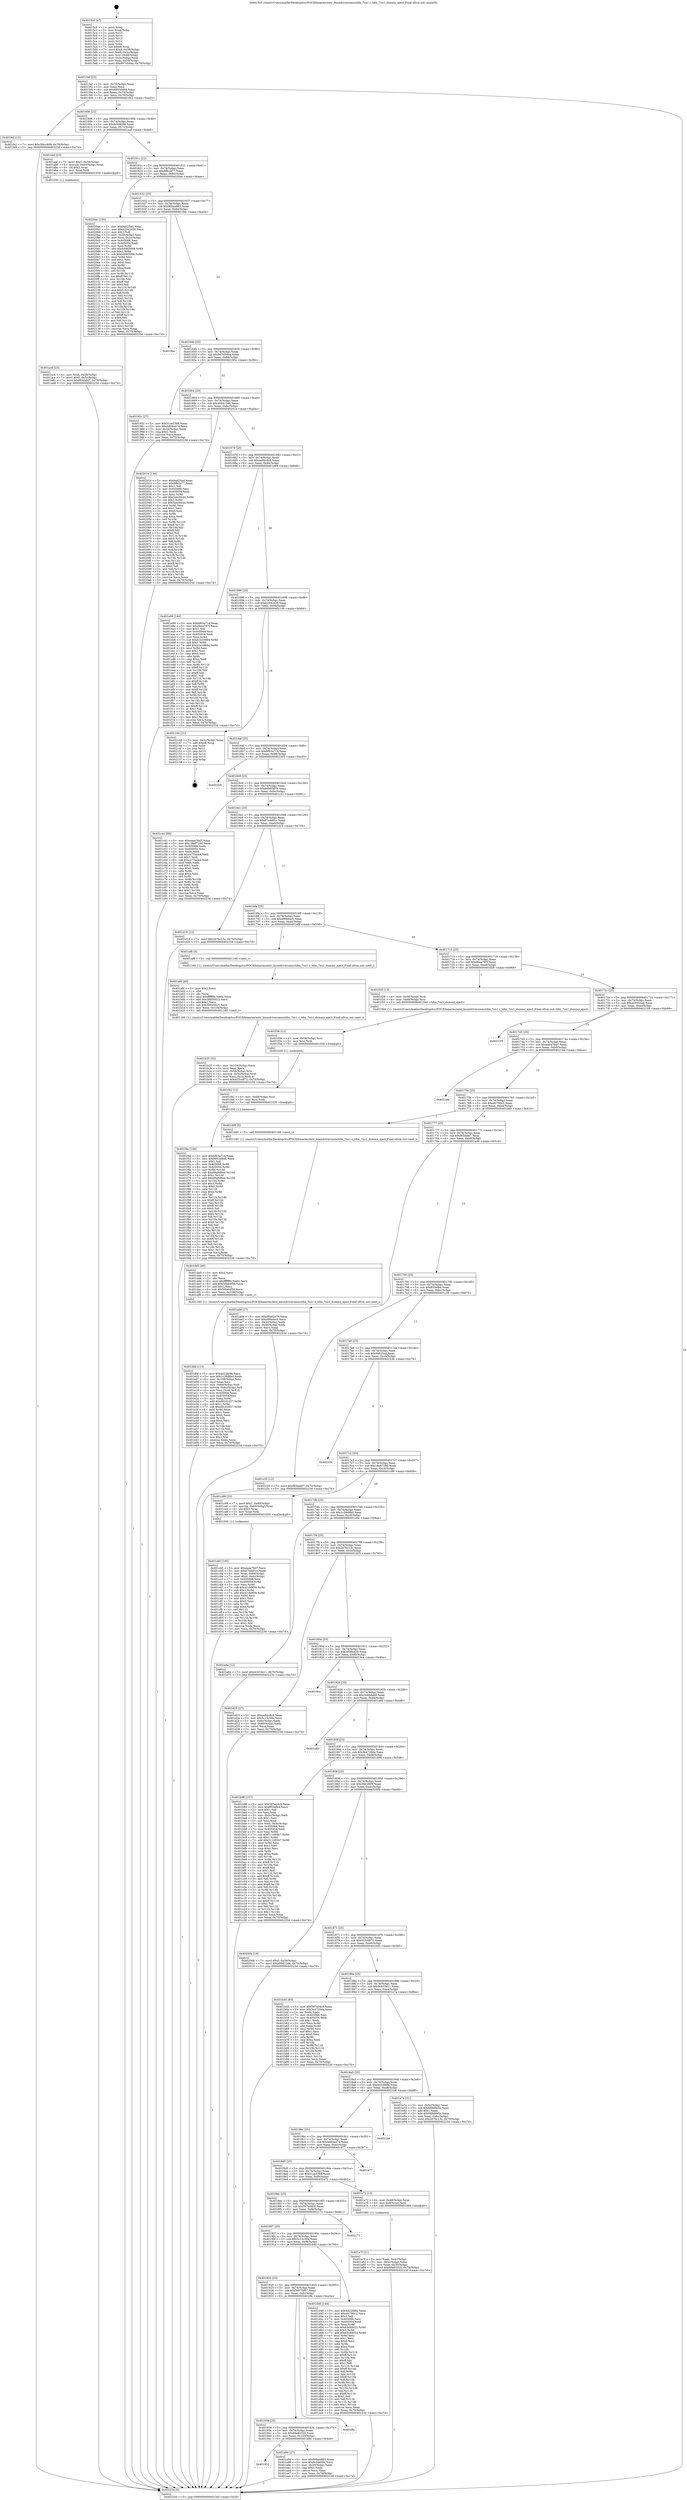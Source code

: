 digraph "0x4015c0" {
  label = "0x4015c0 (/mnt/c/Users/mathe/Desktop/tcc/POCII/binaries/extr_linuxdriversmisctifm_7xx1.c_tifm_7xx1_dummy_eject_Final-ollvm.out::main(0))"
  labelloc = "t"
  node[shape=record]

  Entry [label="",width=0.3,height=0.3,shape=circle,fillcolor=black,style=filled]
  "0x4015ef" [label="{
     0x4015ef [23]\l
     | [instrs]\l
     &nbsp;&nbsp;0x4015ef \<+3\>: mov -0x70(%rbp),%eax\l
     &nbsp;&nbsp;0x4015f2 \<+2\>: mov %eax,%ecx\l
     &nbsp;&nbsp;0x4015f4 \<+6\>: sub $0x8953d468,%ecx\l
     &nbsp;&nbsp;0x4015fa \<+3\>: mov %eax,-0x74(%rbp)\l
     &nbsp;&nbsp;0x4015fd \<+3\>: mov %ecx,-0x78(%rbp)\l
     &nbsp;&nbsp;0x401600 \<+6\>: je 0000000000401fe2 \<main+0xa22\>\l
  }"]
  "0x401fe2" [label="{
     0x401fe2 [12]\l
     | [instrs]\l
     &nbsp;&nbsp;0x401fe2 \<+7\>: movl $0x3fdcc809,-0x70(%rbp)\l
     &nbsp;&nbsp;0x401fe9 \<+5\>: jmp 000000000040223d \<main+0xc7d\>\l
  }"]
  "0x401606" [label="{
     0x401606 [22]\l
     | [instrs]\l
     &nbsp;&nbsp;0x401606 \<+5\>: jmp 000000000040160b \<main+0x4b\>\l
     &nbsp;&nbsp;0x40160b \<+3\>: mov -0x74(%rbp),%eax\l
     &nbsp;&nbsp;0x40160e \<+5\>: sub $0x8cbb65fd,%eax\l
     &nbsp;&nbsp;0x401613 \<+3\>: mov %eax,-0x7c(%rbp)\l
     &nbsp;&nbsp;0x401616 \<+6\>: je 0000000000401aaf \<main+0x4ef\>\l
  }"]
  Exit [label="",width=0.3,height=0.3,shape=circle,fillcolor=black,style=filled,peripheries=2]
  "0x401aaf" [label="{
     0x401aaf [23]\l
     | [instrs]\l
     &nbsp;&nbsp;0x401aaf \<+7\>: movl $0x1,-0x50(%rbp)\l
     &nbsp;&nbsp;0x401ab6 \<+4\>: movslq -0x50(%rbp),%rax\l
     &nbsp;&nbsp;0x401aba \<+4\>: shl $0x2,%rax\l
     &nbsp;&nbsp;0x401abe \<+3\>: mov %rax,%rdi\l
     &nbsp;&nbsp;0x401ac1 \<+5\>: call 0000000000401050 \<malloc@plt\>\l
     | [calls]\l
     &nbsp;&nbsp;0x401050 \{1\} (unknown)\l
  }"]
  "0x40161c" [label="{
     0x40161c [22]\l
     | [instrs]\l
     &nbsp;&nbsp;0x40161c \<+5\>: jmp 0000000000401621 \<main+0x61\>\l
     &nbsp;&nbsp;0x401621 \<+3\>: mov -0x74(%rbp),%eax\l
     &nbsp;&nbsp;0x401624 \<+5\>: sub $0x8ffc2e77,%eax\l
     &nbsp;&nbsp;0x401629 \<+3\>: mov %eax,-0x80(%rbp)\l
     &nbsp;&nbsp;0x40162c \<+6\>: je 00000000004020ae \<main+0xaee\>\l
  }"]
  "0x401f4e" [label="{
     0x401f4e [148]\l
     | [instrs]\l
     &nbsp;&nbsp;0x401f4e \<+5\>: mov $0xbf63a714,%eax\l
     &nbsp;&nbsp;0x401f53 \<+5\>: mov $0x8953d468,%ecx\l
     &nbsp;&nbsp;0x401f58 \<+2\>: mov $0x1,%dl\l
     &nbsp;&nbsp;0x401f5a \<+8\>: mov 0x405068,%r8d\l
     &nbsp;&nbsp;0x401f62 \<+8\>: mov 0x405054,%r9d\l
     &nbsp;&nbsp;0x401f6a \<+3\>: mov %r8d,%r10d\l
     &nbsp;&nbsp;0x401f6d \<+7\>: sub $0x69a9d8ed,%r10d\l
     &nbsp;&nbsp;0x401f74 \<+4\>: sub $0x1,%r10d\l
     &nbsp;&nbsp;0x401f78 \<+7\>: add $0x69a9d8ed,%r10d\l
     &nbsp;&nbsp;0x401f7f \<+4\>: imul %r10d,%r8d\l
     &nbsp;&nbsp;0x401f83 \<+4\>: and $0x1,%r8d\l
     &nbsp;&nbsp;0x401f87 \<+4\>: cmp $0x0,%r8d\l
     &nbsp;&nbsp;0x401f8b \<+4\>: sete %r11b\l
     &nbsp;&nbsp;0x401f8f \<+4\>: cmp $0xa,%r9d\l
     &nbsp;&nbsp;0x401f93 \<+3\>: setl %bl\l
     &nbsp;&nbsp;0x401f96 \<+3\>: mov %r11b,%r14b\l
     &nbsp;&nbsp;0x401f99 \<+4\>: xor $0xff,%r14b\l
     &nbsp;&nbsp;0x401f9d \<+3\>: mov %bl,%r15b\l
     &nbsp;&nbsp;0x401fa0 \<+4\>: xor $0xff,%r15b\l
     &nbsp;&nbsp;0x401fa4 \<+3\>: xor $0x0,%dl\l
     &nbsp;&nbsp;0x401fa7 \<+3\>: mov %r14b,%r12b\l
     &nbsp;&nbsp;0x401faa \<+4\>: and $0x0,%r12b\l
     &nbsp;&nbsp;0x401fae \<+3\>: and %dl,%r11b\l
     &nbsp;&nbsp;0x401fb1 \<+3\>: mov %r15b,%r13b\l
     &nbsp;&nbsp;0x401fb4 \<+4\>: and $0x0,%r13b\l
     &nbsp;&nbsp;0x401fb8 \<+2\>: and %dl,%bl\l
     &nbsp;&nbsp;0x401fba \<+3\>: or %r11b,%r12b\l
     &nbsp;&nbsp;0x401fbd \<+3\>: or %bl,%r13b\l
     &nbsp;&nbsp;0x401fc0 \<+3\>: xor %r13b,%r12b\l
     &nbsp;&nbsp;0x401fc3 \<+3\>: or %r15b,%r14b\l
     &nbsp;&nbsp;0x401fc6 \<+4\>: xor $0xff,%r14b\l
     &nbsp;&nbsp;0x401fca \<+3\>: or $0x0,%dl\l
     &nbsp;&nbsp;0x401fcd \<+3\>: and %dl,%r14b\l
     &nbsp;&nbsp;0x401fd0 \<+3\>: or %r14b,%r12b\l
     &nbsp;&nbsp;0x401fd3 \<+4\>: test $0x1,%r12b\l
     &nbsp;&nbsp;0x401fd7 \<+3\>: cmovne %ecx,%eax\l
     &nbsp;&nbsp;0x401fda \<+3\>: mov %eax,-0x70(%rbp)\l
     &nbsp;&nbsp;0x401fdd \<+5\>: jmp 000000000040223d \<main+0xc7d\>\l
  }"]
  "0x4020ae" [label="{
     0x4020ae [150]\l
     | [instrs]\l
     &nbsp;&nbsp;0x4020ae \<+5\>: mov $0x9a625ad,%eax\l
     &nbsp;&nbsp;0x4020b3 \<+5\>: mov $0xb2942d26,%ecx\l
     &nbsp;&nbsp;0x4020b8 \<+2\>: mov $0x1,%dl\l
     &nbsp;&nbsp;0x4020ba \<+3\>: mov -0x38(%rbp),%esi\l
     &nbsp;&nbsp;0x4020bd \<+3\>: mov %esi,-0x2c(%rbp)\l
     &nbsp;&nbsp;0x4020c0 \<+7\>: mov 0x405068,%esi\l
     &nbsp;&nbsp;0x4020c7 \<+7\>: mov 0x405054,%edi\l
     &nbsp;&nbsp;0x4020ce \<+3\>: mov %esi,%r8d\l
     &nbsp;&nbsp;0x4020d1 \<+7\>: add $0xb4965068,%r8d\l
     &nbsp;&nbsp;0x4020d8 \<+4\>: sub $0x1,%r8d\l
     &nbsp;&nbsp;0x4020dc \<+7\>: sub $0xb4965068,%r8d\l
     &nbsp;&nbsp;0x4020e3 \<+4\>: imul %r8d,%esi\l
     &nbsp;&nbsp;0x4020e7 \<+3\>: and $0x1,%esi\l
     &nbsp;&nbsp;0x4020ea \<+3\>: cmp $0x0,%esi\l
     &nbsp;&nbsp;0x4020ed \<+4\>: sete %r9b\l
     &nbsp;&nbsp;0x4020f1 \<+3\>: cmp $0xa,%edi\l
     &nbsp;&nbsp;0x4020f4 \<+4\>: setl %r10b\l
     &nbsp;&nbsp;0x4020f8 \<+3\>: mov %r9b,%r11b\l
     &nbsp;&nbsp;0x4020fb \<+4\>: xor $0xff,%r11b\l
     &nbsp;&nbsp;0x4020ff \<+3\>: mov %r10b,%bl\l
     &nbsp;&nbsp;0x402102 \<+3\>: xor $0xff,%bl\l
     &nbsp;&nbsp;0x402105 \<+3\>: xor $0x0,%dl\l
     &nbsp;&nbsp;0x402108 \<+3\>: mov %r11b,%r14b\l
     &nbsp;&nbsp;0x40210b \<+4\>: and $0x0,%r14b\l
     &nbsp;&nbsp;0x40210f \<+3\>: and %dl,%r9b\l
     &nbsp;&nbsp;0x402112 \<+3\>: mov %bl,%r15b\l
     &nbsp;&nbsp;0x402115 \<+4\>: and $0x0,%r15b\l
     &nbsp;&nbsp;0x402119 \<+3\>: and %dl,%r10b\l
     &nbsp;&nbsp;0x40211c \<+3\>: or %r9b,%r14b\l
     &nbsp;&nbsp;0x40211f \<+3\>: or %r10b,%r15b\l
     &nbsp;&nbsp;0x402122 \<+3\>: xor %r15b,%r14b\l
     &nbsp;&nbsp;0x402125 \<+3\>: or %bl,%r11b\l
     &nbsp;&nbsp;0x402128 \<+4\>: xor $0xff,%r11b\l
     &nbsp;&nbsp;0x40212c \<+3\>: or $0x0,%dl\l
     &nbsp;&nbsp;0x40212f \<+3\>: and %dl,%r11b\l
     &nbsp;&nbsp;0x402132 \<+3\>: or %r11b,%r14b\l
     &nbsp;&nbsp;0x402135 \<+4\>: test $0x1,%r14b\l
     &nbsp;&nbsp;0x402139 \<+3\>: cmovne %ecx,%eax\l
     &nbsp;&nbsp;0x40213c \<+3\>: mov %eax,-0x70(%rbp)\l
     &nbsp;&nbsp;0x40213f \<+5\>: jmp 000000000040223d \<main+0xc7d\>\l
  }"]
  "0x401632" [label="{
     0x401632 [25]\l
     | [instrs]\l
     &nbsp;&nbsp;0x401632 \<+5\>: jmp 0000000000401637 \<main+0x77\>\l
     &nbsp;&nbsp;0x401637 \<+3\>: mov -0x74(%rbp),%eax\l
     &nbsp;&nbsp;0x40163a \<+5\>: sub $0x90baa883,%eax\l
     &nbsp;&nbsp;0x40163f \<+6\>: mov %eax,-0x84(%rbp)\l
     &nbsp;&nbsp;0x401645 \<+6\>: je 0000000000401fee \<main+0xa2e\>\l
  }"]
  "0x401f42" [label="{
     0x401f42 [12]\l
     | [instrs]\l
     &nbsp;&nbsp;0x401f42 \<+4\>: mov -0x68(%rbp),%rsi\l
     &nbsp;&nbsp;0x401f46 \<+3\>: mov %rsi,%rdi\l
     &nbsp;&nbsp;0x401f49 \<+5\>: call 0000000000401030 \<free@plt\>\l
     | [calls]\l
     &nbsp;&nbsp;0x401030 \{1\} (unknown)\l
  }"]
  "0x401fee" [label="{
     0x401fee\l
  }", style=dashed]
  "0x40164b" [label="{
     0x40164b [25]\l
     | [instrs]\l
     &nbsp;&nbsp;0x40164b \<+5\>: jmp 0000000000401650 \<main+0x90\>\l
     &nbsp;&nbsp;0x401650 \<+3\>: mov -0x74(%rbp),%eax\l
     &nbsp;&nbsp;0x401653 \<+5\>: sub $0x9970544a,%eax\l
     &nbsp;&nbsp;0x401658 \<+6\>: mov %eax,-0x88(%rbp)\l
     &nbsp;&nbsp;0x40165e \<+6\>: je 000000000040195c \<main+0x39c\>\l
  }"]
  "0x401f36" [label="{
     0x401f36 [12]\l
     | [instrs]\l
     &nbsp;&nbsp;0x401f36 \<+4\>: mov -0x58(%rbp),%rsi\l
     &nbsp;&nbsp;0x401f3a \<+3\>: mov %rsi,%rdi\l
     &nbsp;&nbsp;0x401f3d \<+5\>: call 0000000000401030 \<free@plt\>\l
     | [calls]\l
     &nbsp;&nbsp;0x401030 \{1\} (unknown)\l
  }"]
  "0x40195c" [label="{
     0x40195c [27]\l
     | [instrs]\l
     &nbsp;&nbsp;0x40195c \<+5\>: mov $0x51ca5368,%eax\l
     &nbsp;&nbsp;0x401961 \<+5\>: mov $0x4dd4a474,%ecx\l
     &nbsp;&nbsp;0x401966 \<+3\>: mov -0x34(%rbp),%edx\l
     &nbsp;&nbsp;0x401969 \<+3\>: cmp $0x2,%edx\l
     &nbsp;&nbsp;0x40196c \<+3\>: cmovne %ecx,%eax\l
     &nbsp;&nbsp;0x40196f \<+3\>: mov %eax,-0x70(%rbp)\l
     &nbsp;&nbsp;0x401972 \<+5\>: jmp 000000000040223d \<main+0xc7d\>\l
  }"]
  "0x401664" [label="{
     0x401664 [25]\l
     | [instrs]\l
     &nbsp;&nbsp;0x401664 \<+5\>: jmp 0000000000401669 \<main+0xa9\>\l
     &nbsp;&nbsp;0x401669 \<+3\>: mov -0x74(%rbp),%eax\l
     &nbsp;&nbsp;0x40166c \<+5\>: sub $0xa00412d6,%eax\l
     &nbsp;&nbsp;0x401671 \<+6\>: mov %eax,-0x8c(%rbp)\l
     &nbsp;&nbsp;0x401677 \<+6\>: je 000000000040201e \<main+0xa5e\>\l
  }"]
  "0x40223d" [label="{
     0x40223d [5]\l
     | [instrs]\l
     &nbsp;&nbsp;0x40223d \<+5\>: jmp 00000000004015ef \<main+0x2f\>\l
  }"]
  "0x4015c0" [label="{
     0x4015c0 [47]\l
     | [instrs]\l
     &nbsp;&nbsp;0x4015c0 \<+1\>: push %rbp\l
     &nbsp;&nbsp;0x4015c1 \<+3\>: mov %rsp,%rbp\l
     &nbsp;&nbsp;0x4015c4 \<+2\>: push %r15\l
     &nbsp;&nbsp;0x4015c6 \<+2\>: push %r14\l
     &nbsp;&nbsp;0x4015c8 \<+2\>: push %r13\l
     &nbsp;&nbsp;0x4015ca \<+2\>: push %r12\l
     &nbsp;&nbsp;0x4015cc \<+1\>: push %rbx\l
     &nbsp;&nbsp;0x4015cd \<+7\>: sub $0xe8,%rsp\l
     &nbsp;&nbsp;0x4015d4 \<+7\>: movl $0x0,-0x38(%rbp)\l
     &nbsp;&nbsp;0x4015db \<+3\>: mov %edi,-0x3c(%rbp)\l
     &nbsp;&nbsp;0x4015de \<+4\>: mov %rsi,-0x48(%rbp)\l
     &nbsp;&nbsp;0x4015e2 \<+3\>: mov -0x3c(%rbp),%edi\l
     &nbsp;&nbsp;0x4015e5 \<+3\>: mov %edi,-0x34(%rbp)\l
     &nbsp;&nbsp;0x4015e8 \<+7\>: movl $0x9970544a,-0x70(%rbp)\l
  }"]
  "0x401dfd" [label="{
     0x401dfd [113]\l
     | [instrs]\l
     &nbsp;&nbsp;0x401dfd \<+5\>: mov $0x4d22fd8e,%ecx\l
     &nbsp;&nbsp;0x401e02 \<+5\>: mov $0x1c26d8b0,%edx\l
     &nbsp;&nbsp;0x401e07 \<+6\>: mov -0x108(%rbp),%esi\l
     &nbsp;&nbsp;0x401e0d \<+3\>: imul %eax,%esi\l
     &nbsp;&nbsp;0x401e10 \<+4\>: mov -0x68(%rbp),%rdi\l
     &nbsp;&nbsp;0x401e14 \<+4\>: movslq -0x6c(%rbp),%r8\l
     &nbsp;&nbsp;0x401e18 \<+4\>: mov %esi,(%rdi,%r8,4)\l
     &nbsp;&nbsp;0x401e1c \<+7\>: mov 0x405068,%eax\l
     &nbsp;&nbsp;0x401e23 \<+7\>: mov 0x405054,%esi\l
     &nbsp;&nbsp;0x401e2a \<+3\>: mov %eax,%r9d\l
     &nbsp;&nbsp;0x401e2d \<+7\>: add $0xd9191d37,%r9d\l
     &nbsp;&nbsp;0x401e34 \<+4\>: sub $0x1,%r9d\l
     &nbsp;&nbsp;0x401e38 \<+7\>: sub $0xd9191d37,%r9d\l
     &nbsp;&nbsp;0x401e3f \<+4\>: imul %r9d,%eax\l
     &nbsp;&nbsp;0x401e43 \<+3\>: and $0x1,%eax\l
     &nbsp;&nbsp;0x401e46 \<+3\>: cmp $0x0,%eax\l
     &nbsp;&nbsp;0x401e49 \<+4\>: sete %r10b\l
     &nbsp;&nbsp;0x401e4d \<+3\>: cmp $0xa,%esi\l
     &nbsp;&nbsp;0x401e50 \<+4\>: setl %r11b\l
     &nbsp;&nbsp;0x401e54 \<+3\>: mov %r10b,%bl\l
     &nbsp;&nbsp;0x401e57 \<+3\>: and %r11b,%bl\l
     &nbsp;&nbsp;0x401e5a \<+3\>: xor %r11b,%r10b\l
     &nbsp;&nbsp;0x401e5d \<+3\>: or %r10b,%bl\l
     &nbsp;&nbsp;0x401e60 \<+3\>: test $0x1,%bl\l
     &nbsp;&nbsp;0x401e63 \<+3\>: cmovne %edx,%ecx\l
     &nbsp;&nbsp;0x401e66 \<+3\>: mov %ecx,-0x70(%rbp)\l
     &nbsp;&nbsp;0x401e69 \<+5\>: jmp 000000000040223d \<main+0xc7d\>\l
  }"]
  "0x40201e" [label="{
     0x40201e [144]\l
     | [instrs]\l
     &nbsp;&nbsp;0x40201e \<+5\>: mov $0x9a625ad,%eax\l
     &nbsp;&nbsp;0x402023 \<+5\>: mov $0x8ffc2e77,%ecx\l
     &nbsp;&nbsp;0x402028 \<+2\>: mov $0x1,%dl\l
     &nbsp;&nbsp;0x40202a \<+7\>: mov 0x405068,%esi\l
     &nbsp;&nbsp;0x402031 \<+7\>: mov 0x405054,%edi\l
     &nbsp;&nbsp;0x402038 \<+3\>: mov %esi,%r8d\l
     &nbsp;&nbsp;0x40203b \<+7\>: add $0x5a4c6444,%r8d\l
     &nbsp;&nbsp;0x402042 \<+4\>: sub $0x1,%r8d\l
     &nbsp;&nbsp;0x402046 \<+7\>: sub $0x5a4c6444,%r8d\l
     &nbsp;&nbsp;0x40204d \<+4\>: imul %r8d,%esi\l
     &nbsp;&nbsp;0x402051 \<+3\>: and $0x1,%esi\l
     &nbsp;&nbsp;0x402054 \<+3\>: cmp $0x0,%esi\l
     &nbsp;&nbsp;0x402057 \<+4\>: sete %r9b\l
     &nbsp;&nbsp;0x40205b \<+3\>: cmp $0xa,%edi\l
     &nbsp;&nbsp;0x40205e \<+4\>: setl %r10b\l
     &nbsp;&nbsp;0x402062 \<+3\>: mov %r9b,%r11b\l
     &nbsp;&nbsp;0x402065 \<+4\>: xor $0xff,%r11b\l
     &nbsp;&nbsp;0x402069 \<+3\>: mov %r10b,%bl\l
     &nbsp;&nbsp;0x40206c \<+3\>: xor $0xff,%bl\l
     &nbsp;&nbsp;0x40206f \<+3\>: xor $0x0,%dl\l
     &nbsp;&nbsp;0x402072 \<+3\>: mov %r11b,%r14b\l
     &nbsp;&nbsp;0x402075 \<+4\>: and $0x0,%r14b\l
     &nbsp;&nbsp;0x402079 \<+3\>: and %dl,%r9b\l
     &nbsp;&nbsp;0x40207c \<+3\>: mov %bl,%r15b\l
     &nbsp;&nbsp;0x40207f \<+4\>: and $0x0,%r15b\l
     &nbsp;&nbsp;0x402083 \<+3\>: and %dl,%r10b\l
     &nbsp;&nbsp;0x402086 \<+3\>: or %r9b,%r14b\l
     &nbsp;&nbsp;0x402089 \<+3\>: or %r10b,%r15b\l
     &nbsp;&nbsp;0x40208c \<+3\>: xor %r15b,%r14b\l
     &nbsp;&nbsp;0x40208f \<+3\>: or %bl,%r11b\l
     &nbsp;&nbsp;0x402092 \<+4\>: xor $0xff,%r11b\l
     &nbsp;&nbsp;0x402096 \<+3\>: or $0x0,%dl\l
     &nbsp;&nbsp;0x402099 \<+3\>: and %dl,%r11b\l
     &nbsp;&nbsp;0x40209c \<+3\>: or %r11b,%r14b\l
     &nbsp;&nbsp;0x40209f \<+4\>: test $0x1,%r14b\l
     &nbsp;&nbsp;0x4020a3 \<+3\>: cmovne %ecx,%eax\l
     &nbsp;&nbsp;0x4020a6 \<+3\>: mov %eax,-0x70(%rbp)\l
     &nbsp;&nbsp;0x4020a9 \<+5\>: jmp 000000000040223d \<main+0xc7d\>\l
  }"]
  "0x40167d" [label="{
     0x40167d [25]\l
     | [instrs]\l
     &nbsp;&nbsp;0x40167d \<+5\>: jmp 0000000000401682 \<main+0xc2\>\l
     &nbsp;&nbsp;0x401682 \<+3\>: mov -0x74(%rbp),%eax\l
     &nbsp;&nbsp;0x401685 \<+5\>: sub $0xae8dc8c8,%eax\l
     &nbsp;&nbsp;0x40168a \<+6\>: mov %eax,-0x90(%rbp)\l
     &nbsp;&nbsp;0x401690 \<+6\>: je 0000000000401e99 \<main+0x8d9\>\l
  }"]
  "0x401dd5" [label="{
     0x401dd5 [40]\l
     | [instrs]\l
     &nbsp;&nbsp;0x401dd5 \<+5\>: mov $0x2,%ecx\l
     &nbsp;&nbsp;0x401dda \<+1\>: cltd\l
     &nbsp;&nbsp;0x401ddb \<+2\>: idiv %ecx\l
     &nbsp;&nbsp;0x401ddd \<+6\>: imul $0xfffffffe,%edx,%ecx\l
     &nbsp;&nbsp;0x401de3 \<+6\>: add $0x56b64f59,%ecx\l
     &nbsp;&nbsp;0x401de9 \<+3\>: add $0x1,%ecx\l
     &nbsp;&nbsp;0x401dec \<+6\>: sub $0x56b64f59,%ecx\l
     &nbsp;&nbsp;0x401df2 \<+6\>: mov %ecx,-0x108(%rbp)\l
     &nbsp;&nbsp;0x401df8 \<+5\>: call 0000000000401160 \<next_i\>\l
     | [calls]\l
     &nbsp;&nbsp;0x401160 \{1\} (/mnt/c/Users/mathe/Desktop/tcc/POCII/binaries/extr_linuxdriversmisctifm_7xx1.c_tifm_7xx1_dummy_eject_Final-ollvm.out::next_i)\l
  }"]
  "0x401e99" [label="{
     0x401e99 [144]\l
     | [instrs]\l
     &nbsp;&nbsp;0x401e99 \<+5\>: mov $0xbf63a714,%eax\l
     &nbsp;&nbsp;0x401e9e \<+5\>: mov $0xdbea787f,%ecx\l
     &nbsp;&nbsp;0x401ea3 \<+2\>: mov $0x1,%dl\l
     &nbsp;&nbsp;0x401ea5 \<+7\>: mov 0x405068,%esi\l
     &nbsp;&nbsp;0x401eac \<+7\>: mov 0x405054,%edi\l
     &nbsp;&nbsp;0x401eb3 \<+3\>: mov %esi,%r8d\l
     &nbsp;&nbsp;0x401eb6 \<+7\>: sub $0xb1e18884,%r8d\l
     &nbsp;&nbsp;0x401ebd \<+4\>: sub $0x1,%r8d\l
     &nbsp;&nbsp;0x401ec1 \<+7\>: add $0xb1e18884,%r8d\l
     &nbsp;&nbsp;0x401ec8 \<+4\>: imul %r8d,%esi\l
     &nbsp;&nbsp;0x401ecc \<+3\>: and $0x1,%esi\l
     &nbsp;&nbsp;0x401ecf \<+3\>: cmp $0x0,%esi\l
     &nbsp;&nbsp;0x401ed2 \<+4\>: sete %r9b\l
     &nbsp;&nbsp;0x401ed6 \<+3\>: cmp $0xa,%edi\l
     &nbsp;&nbsp;0x401ed9 \<+4\>: setl %r10b\l
     &nbsp;&nbsp;0x401edd \<+3\>: mov %r9b,%r11b\l
     &nbsp;&nbsp;0x401ee0 \<+4\>: xor $0xff,%r11b\l
     &nbsp;&nbsp;0x401ee4 \<+3\>: mov %r10b,%bl\l
     &nbsp;&nbsp;0x401ee7 \<+3\>: xor $0xff,%bl\l
     &nbsp;&nbsp;0x401eea \<+3\>: xor $0x1,%dl\l
     &nbsp;&nbsp;0x401eed \<+3\>: mov %r11b,%r14b\l
     &nbsp;&nbsp;0x401ef0 \<+4\>: and $0xff,%r14b\l
     &nbsp;&nbsp;0x401ef4 \<+3\>: and %dl,%r9b\l
     &nbsp;&nbsp;0x401ef7 \<+3\>: mov %bl,%r15b\l
     &nbsp;&nbsp;0x401efa \<+4\>: and $0xff,%r15b\l
     &nbsp;&nbsp;0x401efe \<+3\>: and %dl,%r10b\l
     &nbsp;&nbsp;0x401f01 \<+3\>: or %r9b,%r14b\l
     &nbsp;&nbsp;0x401f04 \<+3\>: or %r10b,%r15b\l
     &nbsp;&nbsp;0x401f07 \<+3\>: xor %r15b,%r14b\l
     &nbsp;&nbsp;0x401f0a \<+3\>: or %bl,%r11b\l
     &nbsp;&nbsp;0x401f0d \<+4\>: xor $0xff,%r11b\l
     &nbsp;&nbsp;0x401f11 \<+3\>: or $0x1,%dl\l
     &nbsp;&nbsp;0x401f14 \<+3\>: and %dl,%r11b\l
     &nbsp;&nbsp;0x401f17 \<+3\>: or %r11b,%r14b\l
     &nbsp;&nbsp;0x401f1a \<+4\>: test $0x1,%r14b\l
     &nbsp;&nbsp;0x401f1e \<+3\>: cmovne %ecx,%eax\l
     &nbsp;&nbsp;0x401f21 \<+3\>: mov %eax,-0x70(%rbp)\l
     &nbsp;&nbsp;0x401f24 \<+5\>: jmp 000000000040223d \<main+0xc7d\>\l
  }"]
  "0x401696" [label="{
     0x401696 [25]\l
     | [instrs]\l
     &nbsp;&nbsp;0x401696 \<+5\>: jmp 000000000040169b \<main+0xdb\>\l
     &nbsp;&nbsp;0x40169b \<+3\>: mov -0x74(%rbp),%eax\l
     &nbsp;&nbsp;0x40169e \<+5\>: sub $0xb2942d26,%eax\l
     &nbsp;&nbsp;0x4016a3 \<+6\>: mov %eax,-0x94(%rbp)\l
     &nbsp;&nbsp;0x4016a9 \<+6\>: je 0000000000402144 \<main+0xb84\>\l
  }"]
  "0x401cb0" [label="{
     0x401cb0 [105]\l
     | [instrs]\l
     &nbsp;&nbsp;0x401cb0 \<+5\>: mov $0xeaea76d7,%ecx\l
     &nbsp;&nbsp;0x401cb5 \<+5\>: mov $0xd7edd01c,%edx\l
     &nbsp;&nbsp;0x401cba \<+4\>: mov %rax,-0x68(%rbp)\l
     &nbsp;&nbsp;0x401cbe \<+7\>: movl $0x0,-0x6c(%rbp)\l
     &nbsp;&nbsp;0x401cc5 \<+7\>: mov 0x405068,%esi\l
     &nbsp;&nbsp;0x401ccc \<+8\>: mov 0x405054,%r8d\l
     &nbsp;&nbsp;0x401cd4 \<+3\>: mov %esi,%r9d\l
     &nbsp;&nbsp;0x401cd7 \<+7\>: sub $0x41cb9f39,%r9d\l
     &nbsp;&nbsp;0x401cde \<+4\>: sub $0x1,%r9d\l
     &nbsp;&nbsp;0x401ce2 \<+7\>: add $0x41cb9f39,%r9d\l
     &nbsp;&nbsp;0x401ce9 \<+4\>: imul %r9d,%esi\l
     &nbsp;&nbsp;0x401ced \<+3\>: and $0x1,%esi\l
     &nbsp;&nbsp;0x401cf0 \<+3\>: cmp $0x0,%esi\l
     &nbsp;&nbsp;0x401cf3 \<+4\>: sete %r10b\l
     &nbsp;&nbsp;0x401cf7 \<+4\>: cmp $0xa,%r8d\l
     &nbsp;&nbsp;0x401cfb \<+4\>: setl %r11b\l
     &nbsp;&nbsp;0x401cff \<+3\>: mov %r10b,%bl\l
     &nbsp;&nbsp;0x401d02 \<+3\>: and %r11b,%bl\l
     &nbsp;&nbsp;0x401d05 \<+3\>: xor %r11b,%r10b\l
     &nbsp;&nbsp;0x401d08 \<+3\>: or %r10b,%bl\l
     &nbsp;&nbsp;0x401d0b \<+3\>: test $0x1,%bl\l
     &nbsp;&nbsp;0x401d0e \<+3\>: cmovne %edx,%ecx\l
     &nbsp;&nbsp;0x401d11 \<+3\>: mov %ecx,-0x70(%rbp)\l
     &nbsp;&nbsp;0x401d14 \<+5\>: jmp 000000000040223d \<main+0xc7d\>\l
  }"]
  "0x402144" [label="{
     0x402144 [21]\l
     | [instrs]\l
     &nbsp;&nbsp;0x402144 \<+3\>: mov -0x2c(%rbp),%eax\l
     &nbsp;&nbsp;0x402147 \<+7\>: add $0xe8,%rsp\l
     &nbsp;&nbsp;0x40214e \<+1\>: pop %rbx\l
     &nbsp;&nbsp;0x40214f \<+2\>: pop %r12\l
     &nbsp;&nbsp;0x402151 \<+2\>: pop %r13\l
     &nbsp;&nbsp;0x402153 \<+2\>: pop %r14\l
     &nbsp;&nbsp;0x402155 \<+2\>: pop %r15\l
     &nbsp;&nbsp;0x402157 \<+1\>: pop %rbp\l
     &nbsp;&nbsp;0x402158 \<+1\>: ret\l
  }"]
  "0x4016af" [label="{
     0x4016af [25]\l
     | [instrs]\l
     &nbsp;&nbsp;0x4016af \<+5\>: jmp 00000000004016b4 \<main+0xf4\>\l
     &nbsp;&nbsp;0x4016b4 \<+3\>: mov -0x74(%rbp),%eax\l
     &nbsp;&nbsp;0x4016b7 \<+5\>: sub $0xbf63a714,%eax\l
     &nbsp;&nbsp;0x4016bc \<+6\>: mov %eax,-0x98(%rbp)\l
     &nbsp;&nbsp;0x4016c2 \<+6\>: je 0000000000402205 \<main+0xc45\>\l
  }"]
  "0x401b25" [label="{
     0x401b25 [32]\l
     | [instrs]\l
     &nbsp;&nbsp;0x401b25 \<+6\>: mov -0x104(%rbp),%ecx\l
     &nbsp;&nbsp;0x401b2b \<+3\>: imul %eax,%ecx\l
     &nbsp;&nbsp;0x401b2e \<+4\>: mov -0x58(%rbp),%rsi\l
     &nbsp;&nbsp;0x401b32 \<+4\>: movslq -0x5c(%rbp),%rdi\l
     &nbsp;&nbsp;0x401b36 \<+3\>: mov %ecx,(%rsi,%rdi,4)\l
     &nbsp;&nbsp;0x401b39 \<+7\>: movl $0x433cd872,-0x70(%rbp)\l
     &nbsp;&nbsp;0x401b40 \<+5\>: jmp 000000000040223d \<main+0xc7d\>\l
  }"]
  "0x402205" [label="{
     0x402205\l
  }", style=dashed]
  "0x4016c8" [label="{
     0x4016c8 [25]\l
     | [instrs]\l
     &nbsp;&nbsp;0x4016c8 \<+5\>: jmp 00000000004016cd \<main+0x10d\>\l
     &nbsp;&nbsp;0x4016cd \<+3\>: mov -0x74(%rbp),%eax\l
     &nbsp;&nbsp;0x4016d0 \<+5\>: sub $0xd6b82d79,%eax\l
     &nbsp;&nbsp;0x4016d5 \<+6\>: mov %eax,-0x9c(%rbp)\l
     &nbsp;&nbsp;0x4016db \<+6\>: je 0000000000401c41 \<main+0x681\>\l
  }"]
  "0x401afd" [label="{
     0x401afd [40]\l
     | [instrs]\l
     &nbsp;&nbsp;0x401afd \<+5\>: mov $0x2,%ecx\l
     &nbsp;&nbsp;0x401b02 \<+1\>: cltd\l
     &nbsp;&nbsp;0x401b03 \<+2\>: idiv %ecx\l
     &nbsp;&nbsp;0x401b05 \<+6\>: imul $0xfffffffe,%edx,%ecx\l
     &nbsp;&nbsp;0x401b0b \<+6\>: add $0x39935023,%ecx\l
     &nbsp;&nbsp;0x401b11 \<+3\>: add $0x1,%ecx\l
     &nbsp;&nbsp;0x401b14 \<+6\>: sub $0x39935023,%ecx\l
     &nbsp;&nbsp;0x401b1a \<+6\>: mov %ecx,-0x104(%rbp)\l
     &nbsp;&nbsp;0x401b20 \<+5\>: call 0000000000401160 \<next_i\>\l
     | [calls]\l
     &nbsp;&nbsp;0x401160 \{1\} (/mnt/c/Users/mathe/Desktop/tcc/POCII/binaries/extr_linuxdriversmisctifm_7xx1.c_tifm_7xx1_dummy_eject_Final-ollvm.out::next_i)\l
  }"]
  "0x401c41" [label="{
     0x401c41 [88]\l
     | [instrs]\l
     &nbsp;&nbsp;0x401c41 \<+5\>: mov $0xeaea76d7,%eax\l
     &nbsp;&nbsp;0x401c46 \<+5\>: mov $0x18a8729d,%ecx\l
     &nbsp;&nbsp;0x401c4b \<+7\>: mov 0x405068,%edx\l
     &nbsp;&nbsp;0x401c52 \<+7\>: mov 0x405054,%esi\l
     &nbsp;&nbsp;0x401c59 \<+2\>: mov %edx,%edi\l
     &nbsp;&nbsp;0x401c5b \<+6\>: add $0xcc75acb4,%edi\l
     &nbsp;&nbsp;0x401c61 \<+3\>: sub $0x1,%edi\l
     &nbsp;&nbsp;0x401c64 \<+6\>: sub $0xcc75acb4,%edi\l
     &nbsp;&nbsp;0x401c6a \<+3\>: imul %edi,%edx\l
     &nbsp;&nbsp;0x401c6d \<+3\>: and $0x1,%edx\l
     &nbsp;&nbsp;0x401c70 \<+3\>: cmp $0x0,%edx\l
     &nbsp;&nbsp;0x401c73 \<+4\>: sete %r8b\l
     &nbsp;&nbsp;0x401c77 \<+3\>: cmp $0xa,%esi\l
     &nbsp;&nbsp;0x401c7a \<+4\>: setl %r9b\l
     &nbsp;&nbsp;0x401c7e \<+3\>: mov %r8b,%r10b\l
     &nbsp;&nbsp;0x401c81 \<+3\>: and %r9b,%r10b\l
     &nbsp;&nbsp;0x401c84 \<+3\>: xor %r9b,%r8b\l
     &nbsp;&nbsp;0x401c87 \<+3\>: or %r8b,%r10b\l
     &nbsp;&nbsp;0x401c8a \<+4\>: test $0x1,%r10b\l
     &nbsp;&nbsp;0x401c8e \<+3\>: cmovne %ecx,%eax\l
     &nbsp;&nbsp;0x401c91 \<+3\>: mov %eax,-0x70(%rbp)\l
     &nbsp;&nbsp;0x401c94 \<+5\>: jmp 000000000040223d \<main+0xc7d\>\l
  }"]
  "0x4016e1" [label="{
     0x4016e1 [25]\l
     | [instrs]\l
     &nbsp;&nbsp;0x4016e1 \<+5\>: jmp 00000000004016e6 \<main+0x126\>\l
     &nbsp;&nbsp;0x4016e6 \<+3\>: mov -0x74(%rbp),%eax\l
     &nbsp;&nbsp;0x4016e9 \<+5\>: sub $0xd7edd01c,%eax\l
     &nbsp;&nbsp;0x4016ee \<+6\>: mov %eax,-0xa0(%rbp)\l
     &nbsp;&nbsp;0x4016f4 \<+6\>: je 0000000000401d19 \<main+0x759\>\l
  }"]
  "0x401ac6" [label="{
     0x401ac6 [23]\l
     | [instrs]\l
     &nbsp;&nbsp;0x401ac6 \<+4\>: mov %rax,-0x58(%rbp)\l
     &nbsp;&nbsp;0x401aca \<+7\>: movl $0x0,-0x5c(%rbp)\l
     &nbsp;&nbsp;0x401ad1 \<+7\>: movl $0xf85dafd7,-0x70(%rbp)\l
     &nbsp;&nbsp;0x401ad8 \<+5\>: jmp 000000000040223d \<main+0xc7d\>\l
  }"]
  "0x401d19" [label="{
     0x401d19 [12]\l
     | [instrs]\l
     &nbsp;&nbsp;0x401d19 \<+7\>: movl $0x267bc13c,-0x70(%rbp)\l
     &nbsp;&nbsp;0x401d20 \<+5\>: jmp 000000000040223d \<main+0xc7d\>\l
  }"]
  "0x4016fa" [label="{
     0x4016fa [25]\l
     | [instrs]\l
     &nbsp;&nbsp;0x4016fa \<+5\>: jmp 00000000004016ff \<main+0x13f\>\l
     &nbsp;&nbsp;0x4016ff \<+3\>: mov -0x74(%rbp),%eax\l
     &nbsp;&nbsp;0x401702 \<+5\>: sub $0xd9f4dec0,%eax\l
     &nbsp;&nbsp;0x401707 \<+6\>: mov %eax,-0xa4(%rbp)\l
     &nbsp;&nbsp;0x40170d \<+6\>: je 0000000000401af8 \<main+0x538\>\l
  }"]
  "0x401952" [label="{
     0x401952\l
  }", style=dashed]
  "0x401af8" [label="{
     0x401af8 [5]\l
     | [instrs]\l
     &nbsp;&nbsp;0x401af8 \<+5\>: call 0000000000401160 \<next_i\>\l
     | [calls]\l
     &nbsp;&nbsp;0x401160 \{1\} (/mnt/c/Users/mathe/Desktop/tcc/POCII/binaries/extr_linuxdriversmisctifm_7xx1.c_tifm_7xx1_dummy_eject_Final-ollvm.out::next_i)\l
  }"]
  "0x401713" [label="{
     0x401713 [25]\l
     | [instrs]\l
     &nbsp;&nbsp;0x401713 \<+5\>: jmp 0000000000401718 \<main+0x158\>\l
     &nbsp;&nbsp;0x401718 \<+3\>: mov -0x74(%rbp),%eax\l
     &nbsp;&nbsp;0x40171b \<+5\>: sub $0xdbea787f,%eax\l
     &nbsp;&nbsp;0x401720 \<+6\>: mov %eax,-0xa8(%rbp)\l
     &nbsp;&nbsp;0x401726 \<+6\>: je 0000000000401f29 \<main+0x969\>\l
  }"]
  "0x401a94" [label="{
     0x401a94 [27]\l
     | [instrs]\l
     &nbsp;&nbsp;0x401a94 \<+5\>: mov $0x90baa883,%eax\l
     &nbsp;&nbsp;0x401a99 \<+5\>: mov $0x8cbb65fd,%ecx\l
     &nbsp;&nbsp;0x401a9e \<+3\>: mov -0x30(%rbp),%edx\l
     &nbsp;&nbsp;0x401aa1 \<+3\>: cmp $0x0,%edx\l
     &nbsp;&nbsp;0x401aa4 \<+3\>: cmove %ecx,%eax\l
     &nbsp;&nbsp;0x401aa7 \<+3\>: mov %eax,-0x70(%rbp)\l
     &nbsp;&nbsp;0x401aaa \<+5\>: jmp 000000000040223d \<main+0xc7d\>\l
  }"]
  "0x401f29" [label="{
     0x401f29 [13]\l
     | [instrs]\l
     &nbsp;&nbsp;0x401f29 \<+4\>: mov -0x58(%rbp),%rdi\l
     &nbsp;&nbsp;0x401f2d \<+4\>: mov -0x68(%rbp),%rsi\l
     &nbsp;&nbsp;0x401f31 \<+5\>: call 00000000004015b0 \<tifm_7xx1_dummy_eject\>\l
     | [calls]\l
     &nbsp;&nbsp;0x4015b0 \{1\} (/mnt/c/Users/mathe/Desktop/tcc/POCII/binaries/extr_linuxdriversmisctifm_7xx1.c_tifm_7xx1_dummy_eject_Final-ollvm.out::tifm_7xx1_dummy_eject)\l
  }"]
  "0x40172c" [label="{
     0x40172c [25]\l
     | [instrs]\l
     &nbsp;&nbsp;0x40172c \<+5\>: jmp 0000000000401731 \<main+0x171\>\l
     &nbsp;&nbsp;0x401731 \<+3\>: mov -0x74(%rbp),%eax\l
     &nbsp;&nbsp;0x401734 \<+5\>: sub $0xe59555ad,%eax\l
     &nbsp;&nbsp;0x401739 \<+6\>: mov %eax,-0xac(%rbp)\l
     &nbsp;&nbsp;0x40173f \<+6\>: je 0000000000402159 \<main+0xb99\>\l
  }"]
  "0x401939" [label="{
     0x401939 [25]\l
     | [instrs]\l
     &nbsp;&nbsp;0x401939 \<+5\>: jmp 000000000040193e \<main+0x37e\>\l
     &nbsp;&nbsp;0x40193e \<+3\>: mov -0x74(%rbp),%eax\l
     &nbsp;&nbsp;0x401941 \<+5\>: sub $0x69a93325,%eax\l
     &nbsp;&nbsp;0x401946 \<+6\>: mov %eax,-0x100(%rbp)\l
     &nbsp;&nbsp;0x40194c \<+6\>: je 0000000000401a94 \<main+0x4d4\>\l
  }"]
  "0x402159" [label="{
     0x402159\l
  }", style=dashed]
  "0x401745" [label="{
     0x401745 [25]\l
     | [instrs]\l
     &nbsp;&nbsp;0x401745 \<+5\>: jmp 000000000040174a \<main+0x18a\>\l
     &nbsp;&nbsp;0x40174a \<+3\>: mov -0x74(%rbp),%eax\l
     &nbsp;&nbsp;0x40174d \<+5\>: sub $0xeaea76d7,%eax\l
     &nbsp;&nbsp;0x401752 \<+6\>: mov %eax,-0xb0(%rbp)\l
     &nbsp;&nbsp;0x401758 \<+6\>: je 000000000040218a \<main+0xbca\>\l
  }"]
  "0x401ffa" [label="{
     0x401ffa\l
  }", style=dashed]
  "0x40218a" [label="{
     0x40218a\l
  }", style=dashed]
  "0x40175e" [label="{
     0x40175e [25]\l
     | [instrs]\l
     &nbsp;&nbsp;0x40175e \<+5\>: jmp 0000000000401763 \<main+0x1a3\>\l
     &nbsp;&nbsp;0x401763 \<+3\>: mov -0x74(%rbp),%eax\l
     &nbsp;&nbsp;0x401766 \<+5\>: sub $0xefc790c2,%eax\l
     &nbsp;&nbsp;0x40176b \<+6\>: mov %eax,-0xb4(%rbp)\l
     &nbsp;&nbsp;0x401771 \<+6\>: je 0000000000401dd0 \<main+0x810\>\l
  }"]
  "0x401920" [label="{
     0x401920 [25]\l
     | [instrs]\l
     &nbsp;&nbsp;0x401920 \<+5\>: jmp 0000000000401925 \<main+0x365\>\l
     &nbsp;&nbsp;0x401925 \<+3\>: mov -0x74(%rbp),%eax\l
     &nbsp;&nbsp;0x401928 \<+5\>: sub $0x5e975897,%eax\l
     &nbsp;&nbsp;0x40192d \<+6\>: mov %eax,-0xfc(%rbp)\l
     &nbsp;&nbsp;0x401933 \<+6\>: je 0000000000401ffa \<main+0xa3a\>\l
  }"]
  "0x401dd0" [label="{
     0x401dd0 [5]\l
     | [instrs]\l
     &nbsp;&nbsp;0x401dd0 \<+5\>: call 0000000000401160 \<next_i\>\l
     | [calls]\l
     &nbsp;&nbsp;0x401160 \{1\} (/mnt/c/Users/mathe/Desktop/tcc/POCII/binaries/extr_linuxdriversmisctifm_7xx1.c_tifm_7xx1_dummy_eject_Final-ollvm.out::next_i)\l
  }"]
  "0x401777" [label="{
     0x401777 [25]\l
     | [instrs]\l
     &nbsp;&nbsp;0x401777 \<+5\>: jmp 000000000040177c \<main+0x1bc\>\l
     &nbsp;&nbsp;0x40177c \<+3\>: mov -0x74(%rbp),%eax\l
     &nbsp;&nbsp;0x40177f \<+5\>: sub $0xf85dafd7,%eax\l
     &nbsp;&nbsp;0x401784 \<+6\>: mov %eax,-0xb8(%rbp)\l
     &nbsp;&nbsp;0x40178a \<+6\>: je 0000000000401add \<main+0x51d\>\l
  }"]
  "0x401d40" [label="{
     0x401d40 [144]\l
     | [instrs]\l
     &nbsp;&nbsp;0x401d40 \<+5\>: mov $0x4d22fd8e,%eax\l
     &nbsp;&nbsp;0x401d45 \<+5\>: mov $0xefc790c2,%ecx\l
     &nbsp;&nbsp;0x401d4a \<+2\>: mov $0x1,%dl\l
     &nbsp;&nbsp;0x401d4c \<+7\>: mov 0x405068,%esi\l
     &nbsp;&nbsp;0x401d53 \<+7\>: mov 0x405054,%edi\l
     &nbsp;&nbsp;0x401d5a \<+3\>: mov %esi,%r8d\l
     &nbsp;&nbsp;0x401d5d \<+7\>: sub $0x83c68022,%r8d\l
     &nbsp;&nbsp;0x401d64 \<+4\>: sub $0x1,%r8d\l
     &nbsp;&nbsp;0x401d68 \<+7\>: add $0x83c68022,%r8d\l
     &nbsp;&nbsp;0x401d6f \<+4\>: imul %r8d,%esi\l
     &nbsp;&nbsp;0x401d73 \<+3\>: and $0x1,%esi\l
     &nbsp;&nbsp;0x401d76 \<+3\>: cmp $0x0,%esi\l
     &nbsp;&nbsp;0x401d79 \<+4\>: sete %r9b\l
     &nbsp;&nbsp;0x401d7d \<+3\>: cmp $0xa,%edi\l
     &nbsp;&nbsp;0x401d80 \<+4\>: setl %r10b\l
     &nbsp;&nbsp;0x401d84 \<+3\>: mov %r9b,%r11b\l
     &nbsp;&nbsp;0x401d87 \<+4\>: xor $0xff,%r11b\l
     &nbsp;&nbsp;0x401d8b \<+3\>: mov %r10b,%bl\l
     &nbsp;&nbsp;0x401d8e \<+3\>: xor $0xff,%bl\l
     &nbsp;&nbsp;0x401d91 \<+3\>: xor $0x1,%dl\l
     &nbsp;&nbsp;0x401d94 \<+3\>: mov %r11b,%r14b\l
     &nbsp;&nbsp;0x401d97 \<+4\>: and $0xff,%r14b\l
     &nbsp;&nbsp;0x401d9b \<+3\>: and %dl,%r9b\l
     &nbsp;&nbsp;0x401d9e \<+3\>: mov %bl,%r15b\l
     &nbsp;&nbsp;0x401da1 \<+4\>: and $0xff,%r15b\l
     &nbsp;&nbsp;0x401da5 \<+3\>: and %dl,%r10b\l
     &nbsp;&nbsp;0x401da8 \<+3\>: or %r9b,%r14b\l
     &nbsp;&nbsp;0x401dab \<+3\>: or %r10b,%r15b\l
     &nbsp;&nbsp;0x401dae \<+3\>: xor %r15b,%r14b\l
     &nbsp;&nbsp;0x401db1 \<+3\>: or %bl,%r11b\l
     &nbsp;&nbsp;0x401db4 \<+4\>: xor $0xff,%r11b\l
     &nbsp;&nbsp;0x401db8 \<+3\>: or $0x1,%dl\l
     &nbsp;&nbsp;0x401dbb \<+3\>: and %dl,%r11b\l
     &nbsp;&nbsp;0x401dbe \<+3\>: or %r11b,%r14b\l
     &nbsp;&nbsp;0x401dc1 \<+4\>: test $0x1,%r14b\l
     &nbsp;&nbsp;0x401dc5 \<+3\>: cmovne %ecx,%eax\l
     &nbsp;&nbsp;0x401dc8 \<+3\>: mov %eax,-0x70(%rbp)\l
     &nbsp;&nbsp;0x401dcb \<+5\>: jmp 000000000040223d \<main+0xc7d\>\l
  }"]
  "0x401add" [label="{
     0x401add [27]\l
     | [instrs]\l
     &nbsp;&nbsp;0x401add \<+5\>: mov $0xd6b82d79,%eax\l
     &nbsp;&nbsp;0x401ae2 \<+5\>: mov $0xd9f4dec0,%ecx\l
     &nbsp;&nbsp;0x401ae7 \<+3\>: mov -0x5c(%rbp),%edx\l
     &nbsp;&nbsp;0x401aea \<+3\>: cmp -0x50(%rbp),%edx\l
     &nbsp;&nbsp;0x401aed \<+3\>: cmovl %ecx,%eax\l
     &nbsp;&nbsp;0x401af0 \<+3\>: mov %eax,-0x70(%rbp)\l
     &nbsp;&nbsp;0x401af3 \<+5\>: jmp 000000000040223d \<main+0xc7d\>\l
  }"]
  "0x401790" [label="{
     0x401790 [25]\l
     | [instrs]\l
     &nbsp;&nbsp;0x401790 \<+5\>: jmp 0000000000401795 \<main+0x1d5\>\l
     &nbsp;&nbsp;0x401795 \<+3\>: mov -0x74(%rbp),%eax\l
     &nbsp;&nbsp;0x401798 \<+5\>: sub $0xff33efb4,%eax\l
     &nbsp;&nbsp;0x40179d \<+6\>: mov %eax,-0xbc(%rbp)\l
     &nbsp;&nbsp;0x4017a3 \<+6\>: je 0000000000401c35 \<main+0x675\>\l
  }"]
  "0x401907" [label="{
     0x401907 [25]\l
     | [instrs]\l
     &nbsp;&nbsp;0x401907 \<+5\>: jmp 000000000040190c \<main+0x34c\>\l
     &nbsp;&nbsp;0x40190c \<+3\>: mov -0x74(%rbp),%eax\l
     &nbsp;&nbsp;0x40190f \<+5\>: sub $0x5c15c59a,%eax\l
     &nbsp;&nbsp;0x401914 \<+6\>: mov %eax,-0xf8(%rbp)\l
     &nbsp;&nbsp;0x40191a \<+6\>: je 0000000000401d40 \<main+0x780\>\l
  }"]
  "0x401c35" [label="{
     0x401c35 [12]\l
     | [instrs]\l
     &nbsp;&nbsp;0x401c35 \<+7\>: movl $0xf85dafd7,-0x70(%rbp)\l
     &nbsp;&nbsp;0x401c3c \<+5\>: jmp 000000000040223d \<main+0xc7d\>\l
  }"]
  "0x4017a9" [label="{
     0x4017a9 [25]\l
     | [instrs]\l
     &nbsp;&nbsp;0x4017a9 \<+5\>: jmp 00000000004017ae \<main+0x1ee\>\l
     &nbsp;&nbsp;0x4017ae \<+3\>: mov -0x74(%rbp),%eax\l
     &nbsp;&nbsp;0x4017b1 \<+5\>: sub $0x9a625ad,%eax\l
     &nbsp;&nbsp;0x4017b6 \<+6\>: mov %eax,-0xc0(%rbp)\l
     &nbsp;&nbsp;0x4017bc \<+6\>: je 0000000000402236 \<main+0xc76\>\l
  }"]
  "0x402171" [label="{
     0x402171\l
  }", style=dashed]
  "0x402236" [label="{
     0x402236\l
  }", style=dashed]
  "0x4017c2" [label="{
     0x4017c2 [25]\l
     | [instrs]\l
     &nbsp;&nbsp;0x4017c2 \<+5\>: jmp 00000000004017c7 \<main+0x207\>\l
     &nbsp;&nbsp;0x4017c7 \<+3\>: mov -0x74(%rbp),%eax\l
     &nbsp;&nbsp;0x4017ca \<+5\>: sub $0x18a8729d,%eax\l
     &nbsp;&nbsp;0x4017cf \<+6\>: mov %eax,-0xc4(%rbp)\l
     &nbsp;&nbsp;0x4017d5 \<+6\>: je 0000000000401c99 \<main+0x6d9\>\l
  }"]
  "0x401a7f" [label="{
     0x401a7f [21]\l
     | [instrs]\l
     &nbsp;&nbsp;0x401a7f \<+3\>: mov %eax,-0x4c(%rbp)\l
     &nbsp;&nbsp;0x401a82 \<+3\>: mov -0x4c(%rbp),%eax\l
     &nbsp;&nbsp;0x401a85 \<+3\>: mov %eax,-0x30(%rbp)\l
     &nbsp;&nbsp;0x401a88 \<+7\>: movl $0x69a93325,-0x70(%rbp)\l
     &nbsp;&nbsp;0x401a8f \<+5\>: jmp 000000000040223d \<main+0xc7d\>\l
  }"]
  "0x401c99" [label="{
     0x401c99 [23]\l
     | [instrs]\l
     &nbsp;&nbsp;0x401c99 \<+7\>: movl $0x1,-0x60(%rbp)\l
     &nbsp;&nbsp;0x401ca0 \<+4\>: movslq -0x60(%rbp),%rax\l
     &nbsp;&nbsp;0x401ca4 \<+4\>: shl $0x2,%rax\l
     &nbsp;&nbsp;0x401ca8 \<+3\>: mov %rax,%rdi\l
     &nbsp;&nbsp;0x401cab \<+5\>: call 0000000000401050 \<malloc@plt\>\l
     | [calls]\l
     &nbsp;&nbsp;0x401050 \{1\} (unknown)\l
  }"]
  "0x4017db" [label="{
     0x4017db [25]\l
     | [instrs]\l
     &nbsp;&nbsp;0x4017db \<+5\>: jmp 00000000004017e0 \<main+0x220\>\l
     &nbsp;&nbsp;0x4017e0 \<+3\>: mov -0x74(%rbp),%eax\l
     &nbsp;&nbsp;0x4017e3 \<+5\>: sub $0x1c26d8b0,%eax\l
     &nbsp;&nbsp;0x4017e8 \<+6\>: mov %eax,-0xc8(%rbp)\l
     &nbsp;&nbsp;0x4017ee \<+6\>: je 0000000000401e6e \<main+0x8ae\>\l
  }"]
  "0x4018ee" [label="{
     0x4018ee [25]\l
     | [instrs]\l
     &nbsp;&nbsp;0x4018ee \<+5\>: jmp 00000000004018f3 \<main+0x333\>\l
     &nbsp;&nbsp;0x4018f3 \<+3\>: mov -0x74(%rbp),%eax\l
     &nbsp;&nbsp;0x4018f6 \<+5\>: sub $0x597a04c9,%eax\l
     &nbsp;&nbsp;0x4018fb \<+6\>: mov %eax,-0xf4(%rbp)\l
     &nbsp;&nbsp;0x401901 \<+6\>: je 0000000000402171 \<main+0xbb1\>\l
  }"]
  "0x401e6e" [label="{
     0x401e6e [12]\l
     | [instrs]\l
     &nbsp;&nbsp;0x401e6e \<+7\>: movl $0x4c433e11,-0x70(%rbp)\l
     &nbsp;&nbsp;0x401e75 \<+5\>: jmp 000000000040223d \<main+0xc7d\>\l
  }"]
  "0x4017f4" [label="{
     0x4017f4 [25]\l
     | [instrs]\l
     &nbsp;&nbsp;0x4017f4 \<+5\>: jmp 00000000004017f9 \<main+0x239\>\l
     &nbsp;&nbsp;0x4017f9 \<+3\>: mov -0x74(%rbp),%eax\l
     &nbsp;&nbsp;0x4017fc \<+5\>: sub $0x267bc13c,%eax\l
     &nbsp;&nbsp;0x401801 \<+6\>: mov %eax,-0xcc(%rbp)\l
     &nbsp;&nbsp;0x401807 \<+6\>: je 0000000000401d25 \<main+0x765\>\l
  }"]
  "0x401a72" [label="{
     0x401a72 [13]\l
     | [instrs]\l
     &nbsp;&nbsp;0x401a72 \<+4\>: mov -0x48(%rbp),%rax\l
     &nbsp;&nbsp;0x401a76 \<+4\>: mov 0x8(%rax),%rdi\l
     &nbsp;&nbsp;0x401a7a \<+5\>: call 0000000000401060 \<atoi@plt\>\l
     | [calls]\l
     &nbsp;&nbsp;0x401060 \{1\} (unknown)\l
  }"]
  "0x401d25" [label="{
     0x401d25 [27]\l
     | [instrs]\l
     &nbsp;&nbsp;0x401d25 \<+5\>: mov $0xae8dc8c8,%eax\l
     &nbsp;&nbsp;0x401d2a \<+5\>: mov $0x5c15c59a,%ecx\l
     &nbsp;&nbsp;0x401d2f \<+3\>: mov -0x6c(%rbp),%edx\l
     &nbsp;&nbsp;0x401d32 \<+3\>: cmp -0x60(%rbp),%edx\l
     &nbsp;&nbsp;0x401d35 \<+3\>: cmovl %ecx,%eax\l
     &nbsp;&nbsp;0x401d38 \<+3\>: mov %eax,-0x70(%rbp)\l
     &nbsp;&nbsp;0x401d3b \<+5\>: jmp 000000000040223d \<main+0xc7d\>\l
  }"]
  "0x40180d" [label="{
     0x40180d [25]\l
     | [instrs]\l
     &nbsp;&nbsp;0x40180d \<+5\>: jmp 0000000000401812 \<main+0x252\>\l
     &nbsp;&nbsp;0x401812 \<+3\>: mov -0x74(%rbp),%eax\l
     &nbsp;&nbsp;0x401815 \<+5\>: sub $0x3838e429,%eax\l
     &nbsp;&nbsp;0x40181a \<+6\>: mov %eax,-0xd0(%rbp)\l
     &nbsp;&nbsp;0x401820 \<+6\>: je 00000000004019ca \<main+0x40a\>\l
  }"]
  "0x4018d5" [label="{
     0x4018d5 [25]\l
     | [instrs]\l
     &nbsp;&nbsp;0x4018d5 \<+5\>: jmp 00000000004018da \<main+0x31a\>\l
     &nbsp;&nbsp;0x4018da \<+3\>: mov -0x74(%rbp),%eax\l
     &nbsp;&nbsp;0x4018dd \<+5\>: sub $0x51ca5368,%eax\l
     &nbsp;&nbsp;0x4018e2 \<+6\>: mov %eax,-0xf0(%rbp)\l
     &nbsp;&nbsp;0x4018e8 \<+6\>: je 0000000000401a72 \<main+0x4b2\>\l
  }"]
  "0x4019ca" [label="{
     0x4019ca\l
  }", style=dashed]
  "0x401826" [label="{
     0x401826 [25]\l
     | [instrs]\l
     &nbsp;&nbsp;0x401826 \<+5\>: jmp 000000000040182b \<main+0x26b\>\l
     &nbsp;&nbsp;0x40182b \<+3\>: mov -0x74(%rbp),%eax\l
     &nbsp;&nbsp;0x40182e \<+5\>: sub $0x3b6bdab9,%eax\l
     &nbsp;&nbsp;0x401833 \<+6\>: mov %eax,-0xd4(%rbp)\l
     &nbsp;&nbsp;0x401839 \<+6\>: je 0000000000401a66 \<main+0x4a6\>\l
  }"]
  "0x401977" [label="{
     0x401977\l
  }", style=dashed]
  "0x401a66" [label="{
     0x401a66\l
  }", style=dashed]
  "0x40183f" [label="{
     0x40183f [25]\l
     | [instrs]\l
     &nbsp;&nbsp;0x40183f \<+5\>: jmp 0000000000401844 \<main+0x284\>\l
     &nbsp;&nbsp;0x401844 \<+3\>: mov -0x74(%rbp),%eax\l
     &nbsp;&nbsp;0x401847 \<+5\>: sub $0x3e4720da,%eax\l
     &nbsp;&nbsp;0x40184c \<+6\>: mov %eax,-0xd8(%rbp)\l
     &nbsp;&nbsp;0x401852 \<+6\>: je 0000000000401b98 \<main+0x5d8\>\l
  }"]
  "0x4018bc" [label="{
     0x4018bc [25]\l
     | [instrs]\l
     &nbsp;&nbsp;0x4018bc \<+5\>: jmp 00000000004018c1 \<main+0x301\>\l
     &nbsp;&nbsp;0x4018c1 \<+3\>: mov -0x74(%rbp),%eax\l
     &nbsp;&nbsp;0x4018c4 \<+5\>: sub $0x4dd4a474,%eax\l
     &nbsp;&nbsp;0x4018c9 \<+6\>: mov %eax,-0xec(%rbp)\l
     &nbsp;&nbsp;0x4018cf \<+6\>: je 0000000000401977 \<main+0x3b7\>\l
  }"]
  "0x401b98" [label="{
     0x401b98 [157]\l
     | [instrs]\l
     &nbsp;&nbsp;0x401b98 \<+5\>: mov $0x597a04c9,%eax\l
     &nbsp;&nbsp;0x401b9d \<+5\>: mov $0xff33efb4,%ecx\l
     &nbsp;&nbsp;0x401ba2 \<+2\>: mov $0x1,%dl\l
     &nbsp;&nbsp;0x401ba4 \<+2\>: xor %esi,%esi\l
     &nbsp;&nbsp;0x401ba6 \<+3\>: mov -0x5c(%rbp),%edi\l
     &nbsp;&nbsp;0x401ba9 \<+3\>: sub $0x1,%esi\l
     &nbsp;&nbsp;0x401bac \<+2\>: sub %esi,%edi\l
     &nbsp;&nbsp;0x401bae \<+3\>: mov %edi,-0x5c(%rbp)\l
     &nbsp;&nbsp;0x401bb1 \<+7\>: mov 0x405068,%esi\l
     &nbsp;&nbsp;0x401bb8 \<+7\>: mov 0x405054,%edi\l
     &nbsp;&nbsp;0x401bbf \<+3\>: mov %esi,%r8d\l
     &nbsp;&nbsp;0x401bc2 \<+7\>: sub $0x311493b7,%r8d\l
     &nbsp;&nbsp;0x401bc9 \<+4\>: sub $0x1,%r8d\l
     &nbsp;&nbsp;0x401bcd \<+7\>: add $0x311493b7,%r8d\l
     &nbsp;&nbsp;0x401bd4 \<+4\>: imul %r8d,%esi\l
     &nbsp;&nbsp;0x401bd8 \<+3\>: and $0x1,%esi\l
     &nbsp;&nbsp;0x401bdb \<+3\>: cmp $0x0,%esi\l
     &nbsp;&nbsp;0x401bde \<+4\>: sete %r9b\l
     &nbsp;&nbsp;0x401be2 \<+3\>: cmp $0xa,%edi\l
     &nbsp;&nbsp;0x401be5 \<+4\>: setl %r10b\l
     &nbsp;&nbsp;0x401be9 \<+3\>: mov %r9b,%r11b\l
     &nbsp;&nbsp;0x401bec \<+4\>: xor $0xff,%r11b\l
     &nbsp;&nbsp;0x401bf0 \<+3\>: mov %r10b,%bl\l
     &nbsp;&nbsp;0x401bf3 \<+3\>: xor $0xff,%bl\l
     &nbsp;&nbsp;0x401bf6 \<+3\>: xor $0x1,%dl\l
     &nbsp;&nbsp;0x401bf9 \<+3\>: mov %r11b,%r14b\l
     &nbsp;&nbsp;0x401bfc \<+4\>: and $0xff,%r14b\l
     &nbsp;&nbsp;0x401c00 \<+3\>: and %dl,%r9b\l
     &nbsp;&nbsp;0x401c03 \<+3\>: mov %bl,%r15b\l
     &nbsp;&nbsp;0x401c06 \<+4\>: and $0xff,%r15b\l
     &nbsp;&nbsp;0x401c0a \<+3\>: and %dl,%r10b\l
     &nbsp;&nbsp;0x401c0d \<+3\>: or %r9b,%r14b\l
     &nbsp;&nbsp;0x401c10 \<+3\>: or %r10b,%r15b\l
     &nbsp;&nbsp;0x401c13 \<+3\>: xor %r15b,%r14b\l
     &nbsp;&nbsp;0x401c16 \<+3\>: or %bl,%r11b\l
     &nbsp;&nbsp;0x401c19 \<+4\>: xor $0xff,%r11b\l
     &nbsp;&nbsp;0x401c1d \<+3\>: or $0x1,%dl\l
     &nbsp;&nbsp;0x401c20 \<+3\>: and %dl,%r11b\l
     &nbsp;&nbsp;0x401c23 \<+3\>: or %r11b,%r14b\l
     &nbsp;&nbsp;0x401c26 \<+4\>: test $0x1,%r14b\l
     &nbsp;&nbsp;0x401c2a \<+3\>: cmovne %ecx,%eax\l
     &nbsp;&nbsp;0x401c2d \<+3\>: mov %eax,-0x70(%rbp)\l
     &nbsp;&nbsp;0x401c30 \<+5\>: jmp 000000000040223d \<main+0xc7d\>\l
  }"]
  "0x401858" [label="{
     0x401858 [25]\l
     | [instrs]\l
     &nbsp;&nbsp;0x401858 \<+5\>: jmp 000000000040185d \<main+0x29d\>\l
     &nbsp;&nbsp;0x40185d \<+3\>: mov -0x74(%rbp),%eax\l
     &nbsp;&nbsp;0x401860 \<+5\>: sub $0x3fdcc809,%eax\l
     &nbsp;&nbsp;0x401865 \<+6\>: mov %eax,-0xdc(%rbp)\l
     &nbsp;&nbsp;0x40186b \<+6\>: je 000000000040200b \<main+0xa4b\>\l
  }"]
  "0x4021b8" [label="{
     0x4021b8\l
  }", style=dashed]
  "0x40200b" [label="{
     0x40200b [19]\l
     | [instrs]\l
     &nbsp;&nbsp;0x40200b \<+7\>: movl $0x0,-0x38(%rbp)\l
     &nbsp;&nbsp;0x402012 \<+7\>: movl $0xa00412d6,-0x70(%rbp)\l
     &nbsp;&nbsp;0x402019 \<+5\>: jmp 000000000040223d \<main+0xc7d\>\l
  }"]
  "0x401871" [label="{
     0x401871 [25]\l
     | [instrs]\l
     &nbsp;&nbsp;0x401871 \<+5\>: jmp 0000000000401876 \<main+0x2b6\>\l
     &nbsp;&nbsp;0x401876 \<+3\>: mov -0x74(%rbp),%eax\l
     &nbsp;&nbsp;0x401879 \<+5\>: sub $0x433cd872,%eax\l
     &nbsp;&nbsp;0x40187e \<+6\>: mov %eax,-0xe0(%rbp)\l
     &nbsp;&nbsp;0x401884 \<+6\>: je 0000000000401b45 \<main+0x585\>\l
  }"]
  "0x4018a3" [label="{
     0x4018a3 [25]\l
     | [instrs]\l
     &nbsp;&nbsp;0x4018a3 \<+5\>: jmp 00000000004018a8 \<main+0x2e8\>\l
     &nbsp;&nbsp;0x4018a8 \<+3\>: mov -0x74(%rbp),%eax\l
     &nbsp;&nbsp;0x4018ab \<+5\>: sub $0x4d22fd8e,%eax\l
     &nbsp;&nbsp;0x4018b0 \<+6\>: mov %eax,-0xe8(%rbp)\l
     &nbsp;&nbsp;0x4018b6 \<+6\>: je 00000000004021b8 \<main+0xbf8\>\l
  }"]
  "0x401b45" [label="{
     0x401b45 [83]\l
     | [instrs]\l
     &nbsp;&nbsp;0x401b45 \<+5\>: mov $0x597a04c9,%eax\l
     &nbsp;&nbsp;0x401b4a \<+5\>: mov $0x3e4720da,%ecx\l
     &nbsp;&nbsp;0x401b4f \<+2\>: xor %edx,%edx\l
     &nbsp;&nbsp;0x401b51 \<+7\>: mov 0x405068,%esi\l
     &nbsp;&nbsp;0x401b58 \<+7\>: mov 0x405054,%edi\l
     &nbsp;&nbsp;0x401b5f \<+3\>: sub $0x1,%edx\l
     &nbsp;&nbsp;0x401b62 \<+3\>: mov %esi,%r8d\l
     &nbsp;&nbsp;0x401b65 \<+3\>: add %edx,%r8d\l
     &nbsp;&nbsp;0x401b68 \<+4\>: imul %r8d,%esi\l
     &nbsp;&nbsp;0x401b6c \<+3\>: and $0x1,%esi\l
     &nbsp;&nbsp;0x401b6f \<+3\>: cmp $0x0,%esi\l
     &nbsp;&nbsp;0x401b72 \<+4\>: sete %r9b\l
     &nbsp;&nbsp;0x401b76 \<+3\>: cmp $0xa,%edi\l
     &nbsp;&nbsp;0x401b79 \<+4\>: setl %r10b\l
     &nbsp;&nbsp;0x401b7d \<+3\>: mov %r9b,%r11b\l
     &nbsp;&nbsp;0x401b80 \<+3\>: and %r10b,%r11b\l
     &nbsp;&nbsp;0x401b83 \<+3\>: xor %r10b,%r9b\l
     &nbsp;&nbsp;0x401b86 \<+3\>: or %r9b,%r11b\l
     &nbsp;&nbsp;0x401b89 \<+4\>: test $0x1,%r11b\l
     &nbsp;&nbsp;0x401b8d \<+3\>: cmovne %ecx,%eax\l
     &nbsp;&nbsp;0x401b90 \<+3\>: mov %eax,-0x70(%rbp)\l
     &nbsp;&nbsp;0x401b93 \<+5\>: jmp 000000000040223d \<main+0xc7d\>\l
  }"]
  "0x40188a" [label="{
     0x40188a [25]\l
     | [instrs]\l
     &nbsp;&nbsp;0x40188a \<+5\>: jmp 000000000040188f \<main+0x2cf\>\l
     &nbsp;&nbsp;0x40188f \<+3\>: mov -0x74(%rbp),%eax\l
     &nbsp;&nbsp;0x401892 \<+5\>: sub $0x4c433e11,%eax\l
     &nbsp;&nbsp;0x401897 \<+6\>: mov %eax,-0xe4(%rbp)\l
     &nbsp;&nbsp;0x40189d \<+6\>: je 0000000000401e7a \<main+0x8ba\>\l
  }"]
  "0x401e7a" [label="{
     0x401e7a [31]\l
     | [instrs]\l
     &nbsp;&nbsp;0x401e7a \<+3\>: mov -0x6c(%rbp),%eax\l
     &nbsp;&nbsp;0x401e7d \<+5\>: sub $0x688d9e5e,%eax\l
     &nbsp;&nbsp;0x401e82 \<+3\>: add $0x1,%eax\l
     &nbsp;&nbsp;0x401e85 \<+5\>: add $0x688d9e5e,%eax\l
     &nbsp;&nbsp;0x401e8a \<+3\>: mov %eax,-0x6c(%rbp)\l
     &nbsp;&nbsp;0x401e8d \<+7\>: movl $0x267bc13c,-0x70(%rbp)\l
     &nbsp;&nbsp;0x401e94 \<+5\>: jmp 000000000040223d \<main+0xc7d\>\l
  }"]
  Entry -> "0x4015c0" [label=" 1"]
  "0x4015ef" -> "0x401fe2" [label=" 1"]
  "0x4015ef" -> "0x401606" [label=" 25"]
  "0x402144" -> Exit [label=" 1"]
  "0x401606" -> "0x401aaf" [label=" 1"]
  "0x401606" -> "0x40161c" [label=" 24"]
  "0x4020ae" -> "0x40223d" [label=" 1"]
  "0x40161c" -> "0x4020ae" [label=" 1"]
  "0x40161c" -> "0x401632" [label=" 23"]
  "0x40201e" -> "0x40223d" [label=" 1"]
  "0x401632" -> "0x401fee" [label=" 0"]
  "0x401632" -> "0x40164b" [label=" 23"]
  "0x40200b" -> "0x40223d" [label=" 1"]
  "0x40164b" -> "0x40195c" [label=" 1"]
  "0x40164b" -> "0x401664" [label=" 22"]
  "0x40195c" -> "0x40223d" [label=" 1"]
  "0x4015c0" -> "0x4015ef" [label=" 1"]
  "0x40223d" -> "0x4015ef" [label=" 25"]
  "0x401fe2" -> "0x40223d" [label=" 1"]
  "0x401664" -> "0x40201e" [label=" 1"]
  "0x401664" -> "0x40167d" [label=" 21"]
  "0x401f4e" -> "0x40223d" [label=" 1"]
  "0x40167d" -> "0x401e99" [label=" 1"]
  "0x40167d" -> "0x401696" [label=" 20"]
  "0x401f42" -> "0x401f4e" [label=" 1"]
  "0x401696" -> "0x402144" [label=" 1"]
  "0x401696" -> "0x4016af" [label=" 19"]
  "0x401f36" -> "0x401f42" [label=" 1"]
  "0x4016af" -> "0x402205" [label=" 0"]
  "0x4016af" -> "0x4016c8" [label=" 19"]
  "0x401f29" -> "0x401f36" [label=" 1"]
  "0x4016c8" -> "0x401c41" [label=" 1"]
  "0x4016c8" -> "0x4016e1" [label=" 18"]
  "0x401e99" -> "0x40223d" [label=" 1"]
  "0x4016e1" -> "0x401d19" [label=" 1"]
  "0x4016e1" -> "0x4016fa" [label=" 17"]
  "0x401e7a" -> "0x40223d" [label=" 1"]
  "0x4016fa" -> "0x401af8" [label=" 1"]
  "0x4016fa" -> "0x401713" [label=" 16"]
  "0x401e6e" -> "0x40223d" [label=" 1"]
  "0x401713" -> "0x401f29" [label=" 1"]
  "0x401713" -> "0x40172c" [label=" 15"]
  "0x401dfd" -> "0x40223d" [label=" 1"]
  "0x40172c" -> "0x402159" [label=" 0"]
  "0x40172c" -> "0x401745" [label=" 15"]
  "0x401dd0" -> "0x401dd5" [label=" 1"]
  "0x401745" -> "0x40218a" [label=" 0"]
  "0x401745" -> "0x40175e" [label=" 15"]
  "0x401d40" -> "0x40223d" [label=" 1"]
  "0x40175e" -> "0x401dd0" [label=" 1"]
  "0x40175e" -> "0x401777" [label=" 14"]
  "0x401d19" -> "0x40223d" [label=" 1"]
  "0x401777" -> "0x401add" [label=" 2"]
  "0x401777" -> "0x401790" [label=" 12"]
  "0x401cb0" -> "0x40223d" [label=" 1"]
  "0x401790" -> "0x401c35" [label=" 1"]
  "0x401790" -> "0x4017a9" [label=" 11"]
  "0x401c41" -> "0x40223d" [label=" 1"]
  "0x4017a9" -> "0x402236" [label=" 0"]
  "0x4017a9" -> "0x4017c2" [label=" 11"]
  "0x401c35" -> "0x40223d" [label=" 1"]
  "0x4017c2" -> "0x401c99" [label=" 1"]
  "0x4017c2" -> "0x4017db" [label=" 10"]
  "0x401b45" -> "0x40223d" [label=" 1"]
  "0x4017db" -> "0x401e6e" [label=" 1"]
  "0x4017db" -> "0x4017f4" [label=" 9"]
  "0x401b25" -> "0x40223d" [label=" 1"]
  "0x4017f4" -> "0x401d25" [label=" 2"]
  "0x4017f4" -> "0x40180d" [label=" 7"]
  "0x401afd" -> "0x401b25" [label=" 1"]
  "0x40180d" -> "0x4019ca" [label=" 0"]
  "0x40180d" -> "0x401826" [label=" 7"]
  "0x401add" -> "0x40223d" [label=" 2"]
  "0x401826" -> "0x401a66" [label=" 0"]
  "0x401826" -> "0x40183f" [label=" 7"]
  "0x401ac6" -> "0x40223d" [label=" 1"]
  "0x40183f" -> "0x401b98" [label=" 1"]
  "0x40183f" -> "0x401858" [label=" 6"]
  "0x401a94" -> "0x40223d" [label=" 1"]
  "0x401858" -> "0x40200b" [label=" 1"]
  "0x401858" -> "0x401871" [label=" 5"]
  "0x401939" -> "0x401952" [label=" 0"]
  "0x401871" -> "0x401b45" [label=" 1"]
  "0x401871" -> "0x40188a" [label=" 4"]
  "0x401dd5" -> "0x401dfd" [label=" 1"]
  "0x40188a" -> "0x401e7a" [label=" 1"]
  "0x40188a" -> "0x4018a3" [label=" 3"]
  "0x401939" -> "0x401a94" [label=" 1"]
  "0x4018a3" -> "0x4021b8" [label=" 0"]
  "0x4018a3" -> "0x4018bc" [label=" 3"]
  "0x401aaf" -> "0x401ac6" [label=" 1"]
  "0x4018bc" -> "0x401977" [label=" 0"]
  "0x4018bc" -> "0x4018d5" [label=" 3"]
  "0x401af8" -> "0x401afd" [label=" 1"]
  "0x4018d5" -> "0x401a72" [label=" 1"]
  "0x4018d5" -> "0x4018ee" [label=" 2"]
  "0x401a72" -> "0x401a7f" [label=" 1"]
  "0x401a7f" -> "0x40223d" [label=" 1"]
  "0x401b98" -> "0x40223d" [label=" 1"]
  "0x4018ee" -> "0x402171" [label=" 0"]
  "0x4018ee" -> "0x401907" [label=" 2"]
  "0x401c99" -> "0x401cb0" [label=" 1"]
  "0x401907" -> "0x401d40" [label=" 1"]
  "0x401907" -> "0x401920" [label=" 1"]
  "0x401d25" -> "0x40223d" [label=" 2"]
  "0x401920" -> "0x401ffa" [label=" 0"]
  "0x401920" -> "0x401939" [label=" 1"]
}
